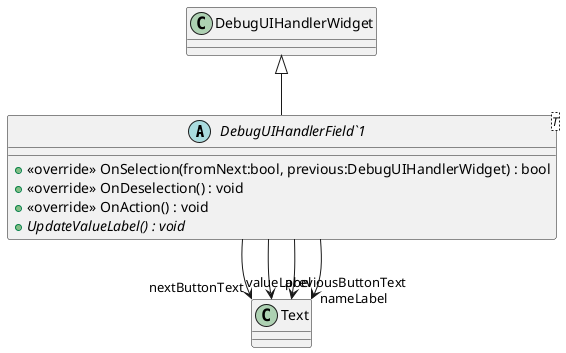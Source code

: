@startuml
abstract class "DebugUIHandlerField`1"<T> {
    + <<override>> OnSelection(fromNext:bool, previous:DebugUIHandlerWidget) : bool
    + <<override>> OnDeselection() : void
    + <<override>> OnAction() : void
    + {abstract} UpdateValueLabel() : void
}
DebugUIHandlerWidget <|-- "DebugUIHandlerField`1"
"DebugUIHandlerField`1" --> "nextButtonText" Text
"DebugUIHandlerField`1" --> "previousButtonText" Text
"DebugUIHandlerField`1" --> "nameLabel" Text
"DebugUIHandlerField`1" --> "valueLabel" Text
@enduml
